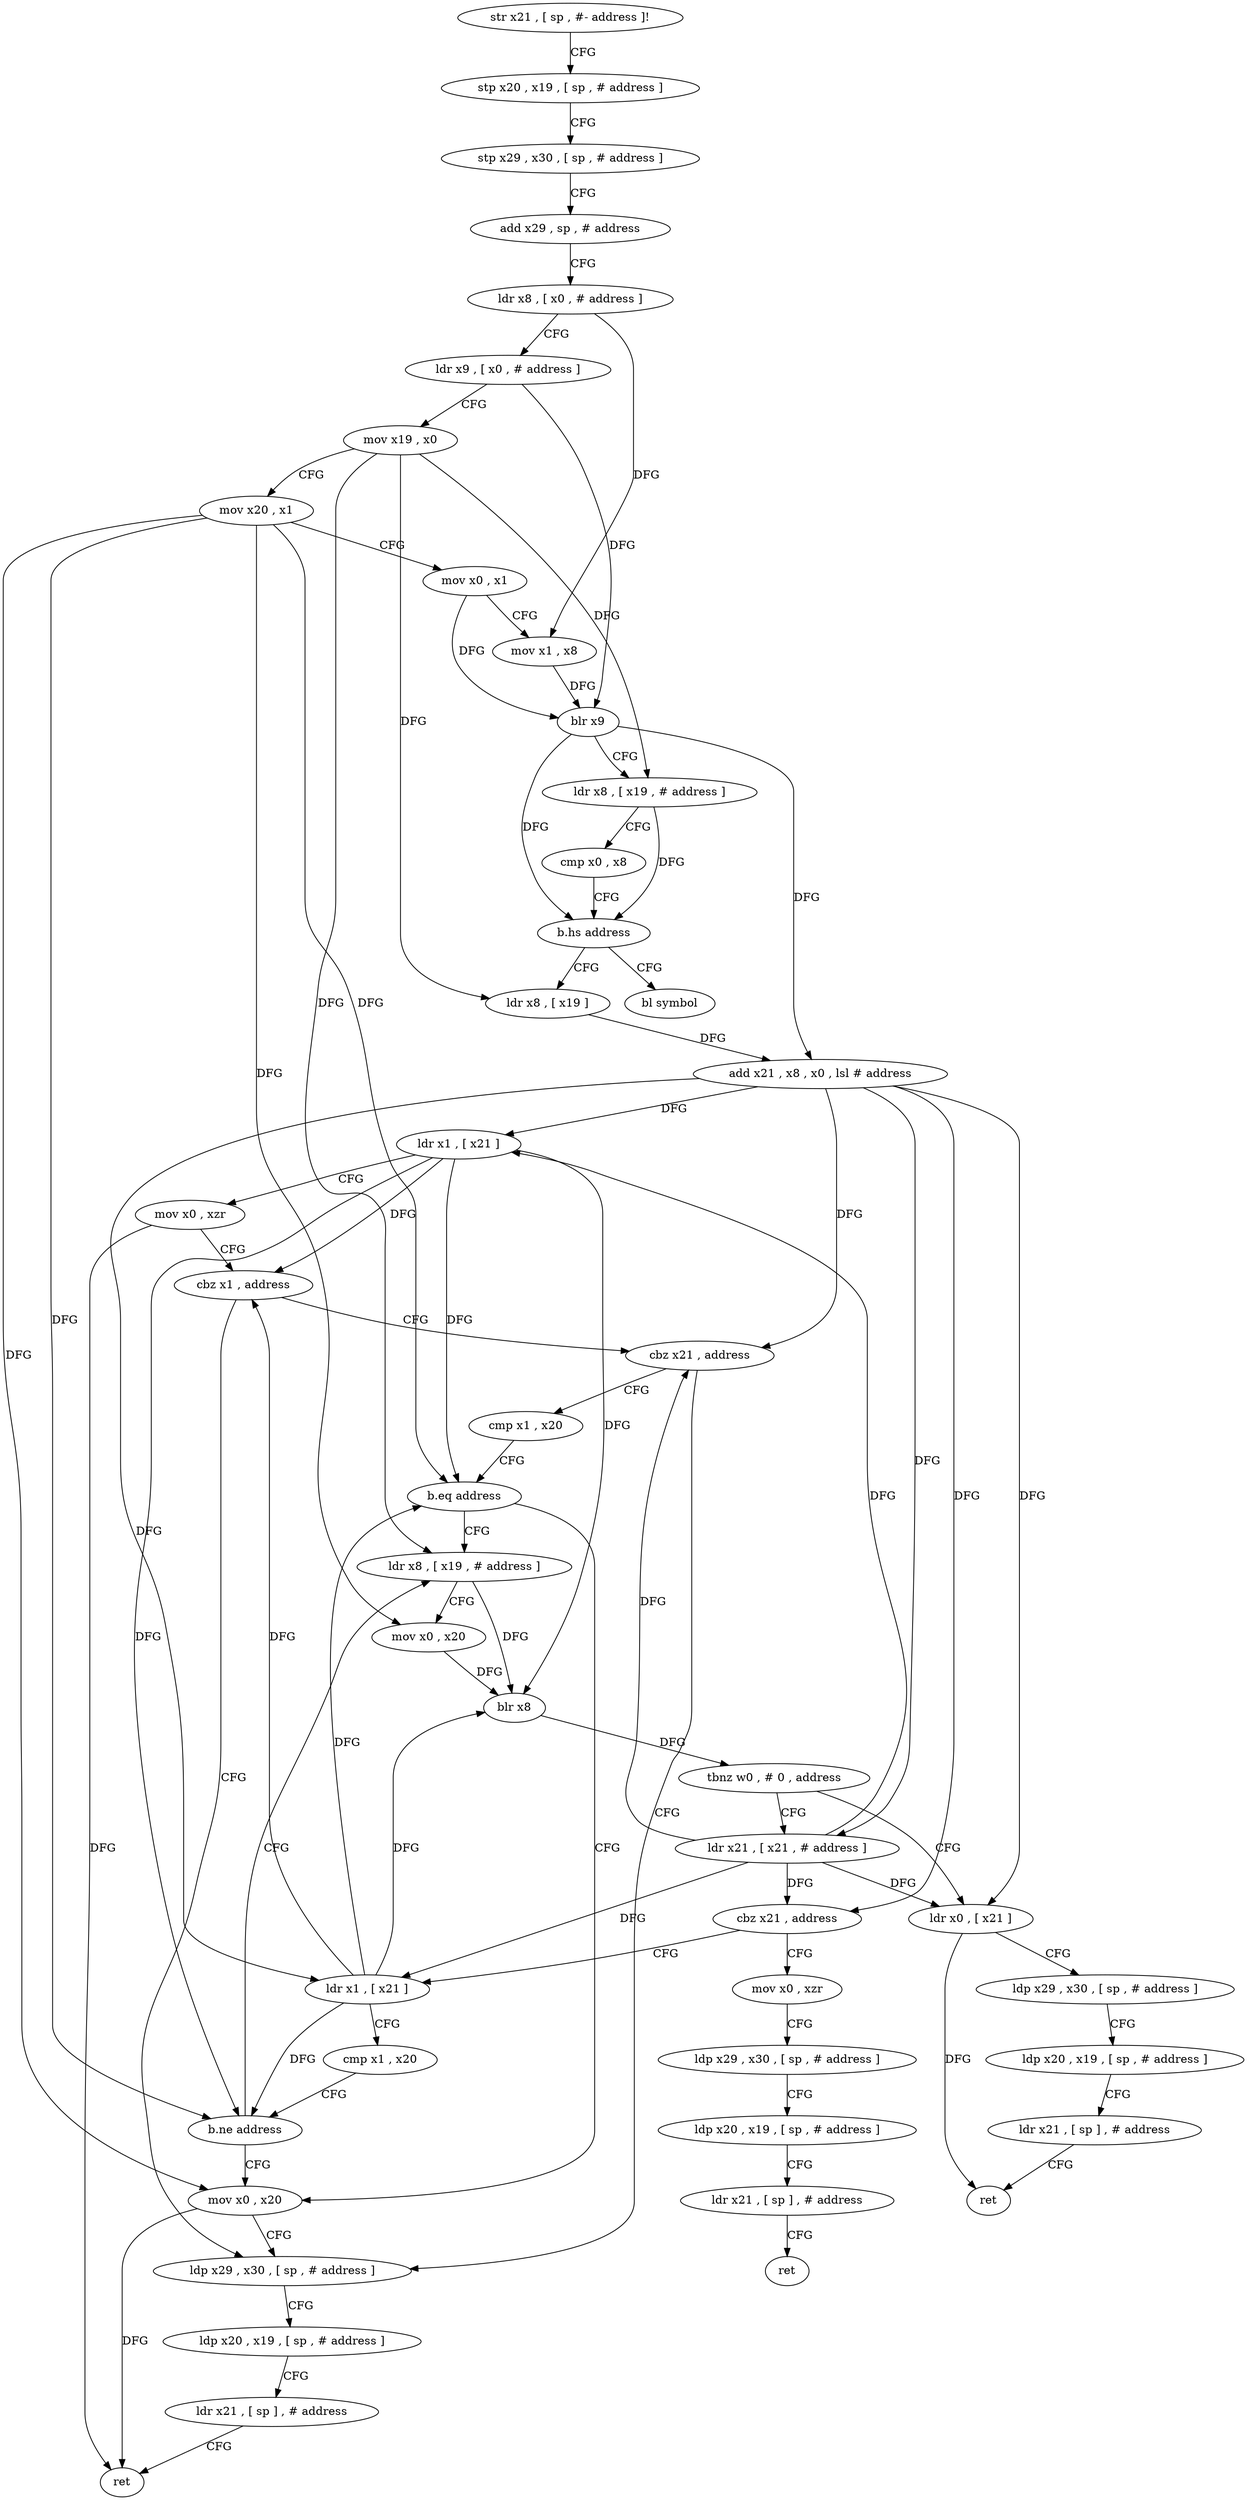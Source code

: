 digraph "func" {
"4221608" [label = "str x21 , [ sp , #- address ]!" ]
"4221612" [label = "stp x20 , x19 , [ sp , # address ]" ]
"4221616" [label = "stp x29 , x30 , [ sp , # address ]" ]
"4221620" [label = "add x29 , sp , # address" ]
"4221624" [label = "ldr x8 , [ x0 , # address ]" ]
"4221628" [label = "ldr x9 , [ x0 , # address ]" ]
"4221632" [label = "mov x19 , x0" ]
"4221636" [label = "mov x20 , x1" ]
"4221640" [label = "mov x0 , x1" ]
"4221644" [label = "mov x1 , x8" ]
"4221648" [label = "blr x9" ]
"4221652" [label = "ldr x8 , [ x19 , # address ]" ]
"4221656" [label = "cmp x0 , x8" ]
"4221660" [label = "b.hs address" ]
"4221792" [label = "bl symbol" ]
"4221664" [label = "ldr x8 , [ x19 ]" ]
"4221668" [label = "add x21 , x8 , x0 , lsl # address" ]
"4221672" [label = "ldr x1 , [ x21 ]" ]
"4221676" [label = "mov x0 , xzr" ]
"4221680" [label = "cbz x1 , address" ]
"4221736" [label = "ldp x29 , x30 , [ sp , # address ]" ]
"4221684" [label = "cbz x21 , address" ]
"4221740" [label = "ldp x20 , x19 , [ sp , # address ]" ]
"4221744" [label = "ldr x21 , [ sp ] , # address" ]
"4221748" [label = "ret" ]
"4221688" [label = "cmp x1 , x20" ]
"4221692" [label = "b.eq address" ]
"4221732" [label = "mov x0 , x20" ]
"4221696" [label = "ldr x8 , [ x19 , # address ]" ]
"4221700" [label = "mov x0 , x20" ]
"4221704" [label = "blr x8" ]
"4221708" [label = "tbnz w0 , # 0 , address" ]
"4221752" [label = "ldr x0 , [ x21 ]" ]
"4221712" [label = "ldr x21 , [ x21 , # address ]" ]
"4221756" [label = "ldp x29 , x30 , [ sp , # address ]" ]
"4221760" [label = "ldp x20 , x19 , [ sp , # address ]" ]
"4221764" [label = "ldr x21 , [ sp ] , # address" ]
"4221768" [label = "ret" ]
"4221716" [label = "cbz x21 , address" ]
"4221772" [label = "mov x0 , xzr" ]
"4221720" [label = "ldr x1 , [ x21 ]" ]
"4221776" [label = "ldp x29 , x30 , [ sp , # address ]" ]
"4221780" [label = "ldp x20 , x19 , [ sp , # address ]" ]
"4221784" [label = "ldr x21 , [ sp ] , # address" ]
"4221788" [label = "ret" ]
"4221724" [label = "cmp x1 , x20" ]
"4221728" [label = "b.ne address" ]
"4221608" -> "4221612" [ label = "CFG" ]
"4221612" -> "4221616" [ label = "CFG" ]
"4221616" -> "4221620" [ label = "CFG" ]
"4221620" -> "4221624" [ label = "CFG" ]
"4221624" -> "4221628" [ label = "CFG" ]
"4221624" -> "4221644" [ label = "DFG" ]
"4221628" -> "4221632" [ label = "CFG" ]
"4221628" -> "4221648" [ label = "DFG" ]
"4221632" -> "4221636" [ label = "CFG" ]
"4221632" -> "4221652" [ label = "DFG" ]
"4221632" -> "4221664" [ label = "DFG" ]
"4221632" -> "4221696" [ label = "DFG" ]
"4221636" -> "4221640" [ label = "CFG" ]
"4221636" -> "4221692" [ label = "DFG" ]
"4221636" -> "4221732" [ label = "DFG" ]
"4221636" -> "4221700" [ label = "DFG" ]
"4221636" -> "4221728" [ label = "DFG" ]
"4221640" -> "4221644" [ label = "CFG" ]
"4221640" -> "4221648" [ label = "DFG" ]
"4221644" -> "4221648" [ label = "DFG" ]
"4221648" -> "4221652" [ label = "CFG" ]
"4221648" -> "4221660" [ label = "DFG" ]
"4221648" -> "4221668" [ label = "DFG" ]
"4221652" -> "4221656" [ label = "CFG" ]
"4221652" -> "4221660" [ label = "DFG" ]
"4221656" -> "4221660" [ label = "CFG" ]
"4221660" -> "4221792" [ label = "CFG" ]
"4221660" -> "4221664" [ label = "CFG" ]
"4221664" -> "4221668" [ label = "DFG" ]
"4221668" -> "4221672" [ label = "DFG" ]
"4221668" -> "4221684" [ label = "DFG" ]
"4221668" -> "4221752" [ label = "DFG" ]
"4221668" -> "4221712" [ label = "DFG" ]
"4221668" -> "4221716" [ label = "DFG" ]
"4221668" -> "4221720" [ label = "DFG" ]
"4221672" -> "4221676" [ label = "CFG" ]
"4221672" -> "4221680" [ label = "DFG" ]
"4221672" -> "4221692" [ label = "DFG" ]
"4221672" -> "4221704" [ label = "DFG" ]
"4221672" -> "4221728" [ label = "DFG" ]
"4221676" -> "4221680" [ label = "CFG" ]
"4221676" -> "4221748" [ label = "DFG" ]
"4221680" -> "4221736" [ label = "CFG" ]
"4221680" -> "4221684" [ label = "CFG" ]
"4221736" -> "4221740" [ label = "CFG" ]
"4221684" -> "4221736" [ label = "CFG" ]
"4221684" -> "4221688" [ label = "CFG" ]
"4221740" -> "4221744" [ label = "CFG" ]
"4221744" -> "4221748" [ label = "CFG" ]
"4221688" -> "4221692" [ label = "CFG" ]
"4221692" -> "4221732" [ label = "CFG" ]
"4221692" -> "4221696" [ label = "CFG" ]
"4221732" -> "4221736" [ label = "CFG" ]
"4221732" -> "4221748" [ label = "DFG" ]
"4221696" -> "4221700" [ label = "CFG" ]
"4221696" -> "4221704" [ label = "DFG" ]
"4221700" -> "4221704" [ label = "DFG" ]
"4221704" -> "4221708" [ label = "DFG" ]
"4221708" -> "4221752" [ label = "CFG" ]
"4221708" -> "4221712" [ label = "CFG" ]
"4221752" -> "4221756" [ label = "CFG" ]
"4221752" -> "4221768" [ label = "DFG" ]
"4221712" -> "4221716" [ label = "DFG" ]
"4221712" -> "4221672" [ label = "DFG" ]
"4221712" -> "4221684" [ label = "DFG" ]
"4221712" -> "4221752" [ label = "DFG" ]
"4221712" -> "4221720" [ label = "DFG" ]
"4221756" -> "4221760" [ label = "CFG" ]
"4221760" -> "4221764" [ label = "CFG" ]
"4221764" -> "4221768" [ label = "CFG" ]
"4221716" -> "4221772" [ label = "CFG" ]
"4221716" -> "4221720" [ label = "CFG" ]
"4221772" -> "4221776" [ label = "CFG" ]
"4221720" -> "4221724" [ label = "CFG" ]
"4221720" -> "4221680" [ label = "DFG" ]
"4221720" -> "4221704" [ label = "DFG" ]
"4221720" -> "4221692" [ label = "DFG" ]
"4221720" -> "4221728" [ label = "DFG" ]
"4221776" -> "4221780" [ label = "CFG" ]
"4221780" -> "4221784" [ label = "CFG" ]
"4221784" -> "4221788" [ label = "CFG" ]
"4221724" -> "4221728" [ label = "CFG" ]
"4221728" -> "4221696" [ label = "CFG" ]
"4221728" -> "4221732" [ label = "CFG" ]
}
